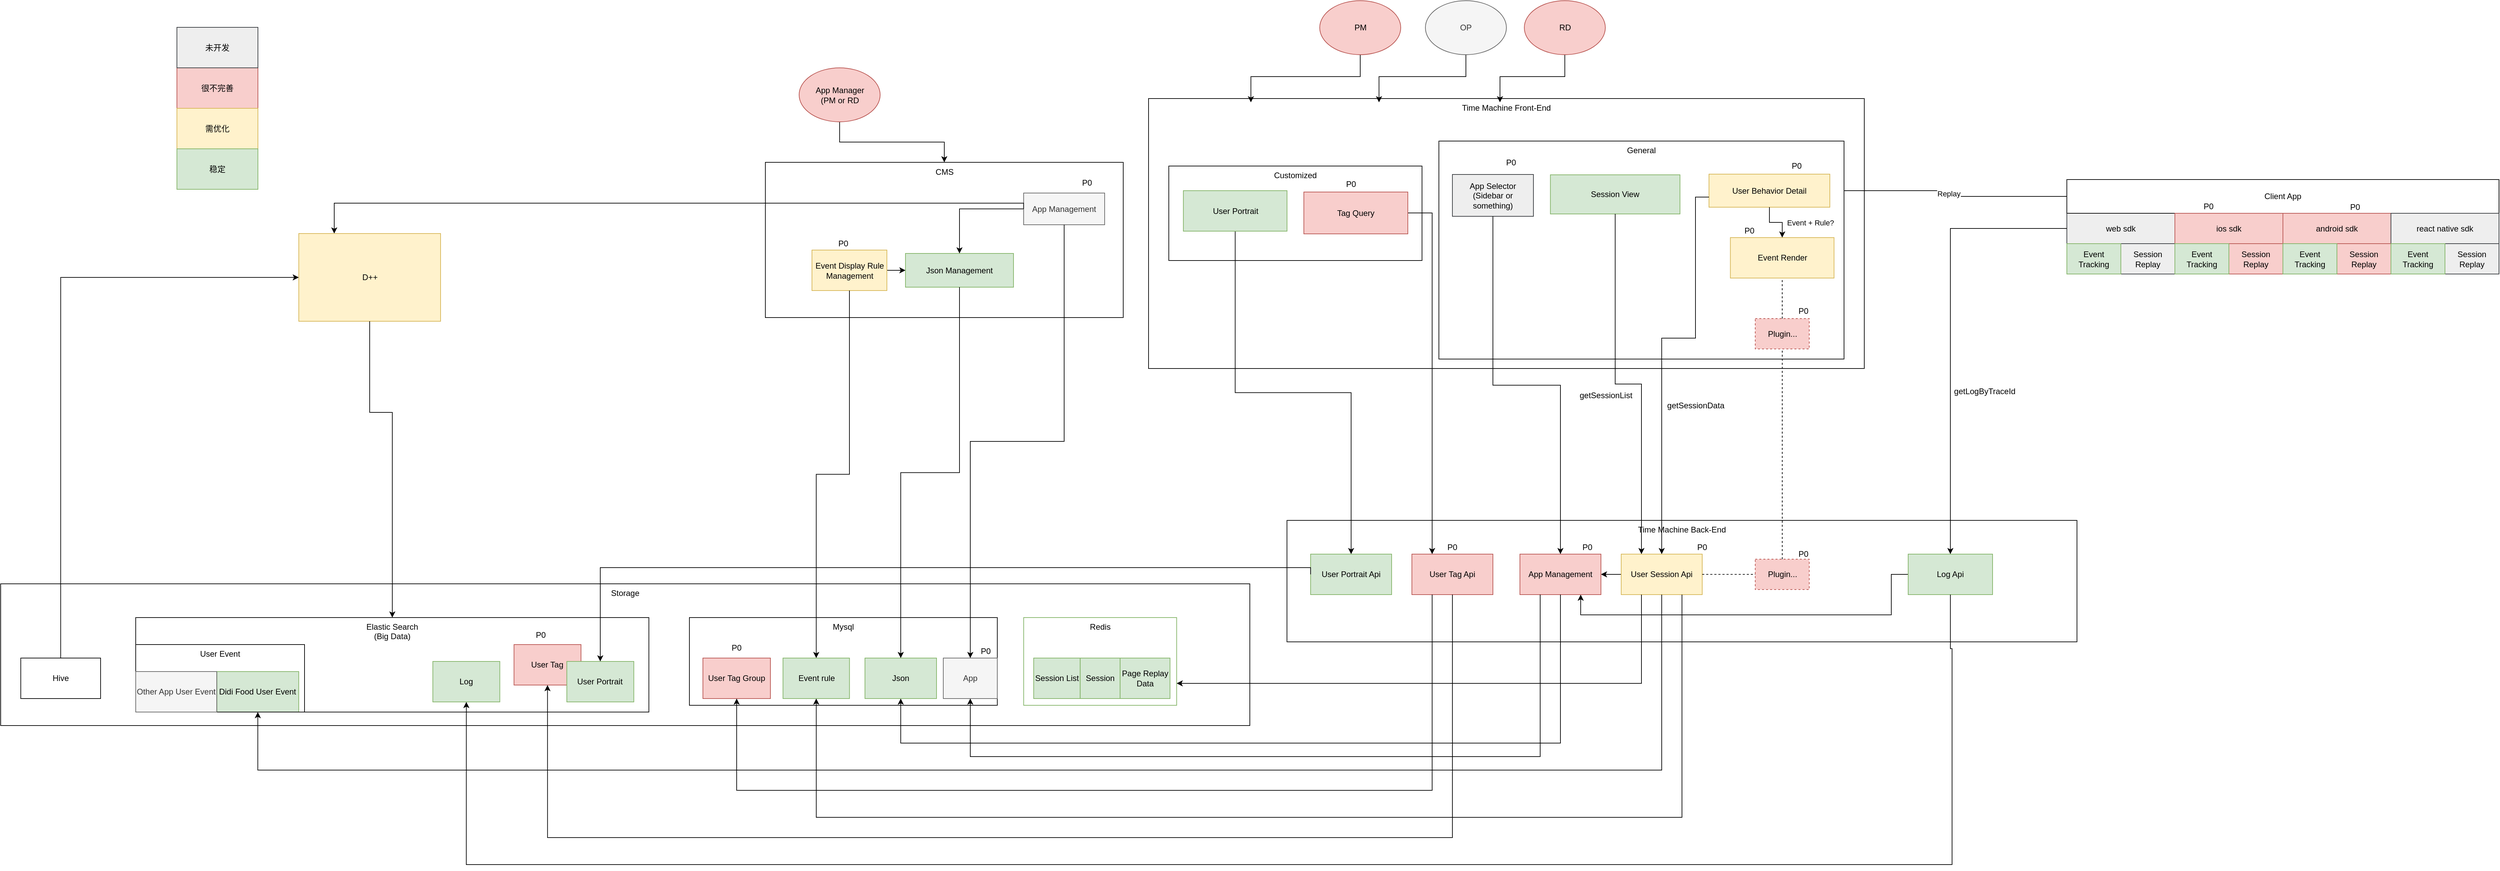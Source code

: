 <mxfile pages="1" version="11.2.5" type="github"><diagram id="bP3P4FXb_5J4TrEZQYwH" name="Page-1"><mxGraphModel dx="4734" dy="1974" grid="1" gridSize="10" guides="1" tooltips="1" connect="1" arrows="1" fold="1" page="1" pageScale="1" pageWidth="827" pageHeight="1169" math="0" shadow="0"><root><mxCell id="0"/><mxCell id="1" parent="0"/><mxCell id="wtptLM6L2ySSY_eZXbWe-39" value="Time Machine Front-End" style="rounded=0;whiteSpace=wrap;html=1;horizontal=1;verticalAlign=top;" parent="1" vertex="1"><mxGeometry x="-980" y="-345" width="1060" height="400" as="geometry"/></mxCell><mxCell id="9B6eqTTKq4jdx7kcRIGV-19" value="" style="group;fillColor=#eeeeee;strokeColor=#36393d;" parent="1" vertex="1" connectable="0"><mxGeometry x="380" y="-225" width="640" height="140" as="geometry"/></mxCell><mxCell id="wtptLM6L2ySSY_eZXbWe-14" value="web sdk" style="rounded=0;whiteSpace=wrap;html=1;fillColor=#eeeeee;strokeColor=#36393d;" parent="9B6eqTTKq4jdx7kcRIGV-19" vertex="1"><mxGeometry y="50" width="160" height="45" as="geometry"/></mxCell><mxCell id="wtptLM6L2ySSY_eZXbWe-19" value="Session&lt;br&gt;Replay" style="rounded=0;whiteSpace=wrap;html=1;fillColor=#eeeeee;strokeColor=#36393d;" parent="9B6eqTTKq4jdx7kcRIGV-19" vertex="1"><mxGeometry x="80" y="95" width="80" height="45" as="geometry"/></mxCell><mxCell id="wtptLM6L2ySSY_eZXbWe-23" value="Client App" style="rounded=0;whiteSpace=wrap;html=1;" parent="9B6eqTTKq4jdx7kcRIGV-19" vertex="1"><mxGeometry width="640" height="50" as="geometry"/></mxCell><mxCell id="wtptLM6L2ySSY_eZXbWe-24" value="Event Tracking" style="rounded=0;whiteSpace=wrap;html=1;fillColor=#d5e8d4;strokeColor=#82b366;" parent="9B6eqTTKq4jdx7kcRIGV-19" vertex="1"><mxGeometry y="95" width="80" height="45" as="geometry"/></mxCell><mxCell id="wtptLM6L2ySSY_eZXbWe-27" value="ios sdk" style="rounded=0;whiteSpace=wrap;html=1;fillColor=#f8cecc;strokeColor=#b85450;" parent="9B6eqTTKq4jdx7kcRIGV-19" vertex="1"><mxGeometry x="160" y="50" width="160" height="45" as="geometry"/></mxCell><mxCell id="wtptLM6L2ySSY_eZXbWe-28" value="Session&lt;br&gt;Replay" style="rounded=0;whiteSpace=wrap;html=1;fillColor=#f8cecc;strokeColor=#b85450;" parent="9B6eqTTKq4jdx7kcRIGV-19" vertex="1"><mxGeometry x="240" y="95" width="80" height="45" as="geometry"/></mxCell><mxCell id="wtptLM6L2ySSY_eZXbWe-29" value="Event Tracking" style="rounded=0;whiteSpace=wrap;html=1;fillColor=#d5e8d4;strokeColor=#82b366;" parent="9B6eqTTKq4jdx7kcRIGV-19" vertex="1"><mxGeometry x="160" y="95" width="80" height="45" as="geometry"/></mxCell><mxCell id="wtptLM6L2ySSY_eZXbWe-30" value="android sdk" style="rounded=0;whiteSpace=wrap;html=1;fillColor=#f8cecc;strokeColor=#b85450;" parent="9B6eqTTKq4jdx7kcRIGV-19" vertex="1"><mxGeometry x="320" y="50" width="160" height="45" as="geometry"/></mxCell><mxCell id="wtptLM6L2ySSY_eZXbWe-31" value="Session&lt;br&gt;Replay" style="rounded=0;whiteSpace=wrap;html=1;fillColor=#f8cecc;strokeColor=#b85450;" parent="9B6eqTTKq4jdx7kcRIGV-19" vertex="1"><mxGeometry x="400" y="95" width="80" height="45" as="geometry"/></mxCell><mxCell id="wtptLM6L2ySSY_eZXbWe-32" value="Event Tracking" style="rounded=0;whiteSpace=wrap;html=1;fillColor=#d5e8d4;strokeColor=#82b366;" parent="9B6eqTTKq4jdx7kcRIGV-19" vertex="1"><mxGeometry x="320" y="95" width="80" height="45" as="geometry"/></mxCell><mxCell id="wtptLM6L2ySSY_eZXbWe-35" value="react native sdk" style="rounded=0;whiteSpace=wrap;html=1;fillColor=#eeeeee;strokeColor=#36393d;" parent="9B6eqTTKq4jdx7kcRIGV-19" vertex="1"><mxGeometry x="480" y="50" width="160" height="45" as="geometry"/></mxCell><mxCell id="wtptLM6L2ySSY_eZXbWe-36" value="Session&lt;br&gt;Replay" style="rounded=0;whiteSpace=wrap;html=1;fillColor=#eeeeee;strokeColor=#36393d;" parent="9B6eqTTKq4jdx7kcRIGV-19" vertex="1"><mxGeometry x="560" y="95" width="80" height="45" as="geometry"/></mxCell><mxCell id="wtptLM6L2ySSY_eZXbWe-37" value="Event Tracking" style="rounded=0;whiteSpace=wrap;html=1;fillColor=#d5e8d4;strokeColor=#82b366;" parent="9B6eqTTKq4jdx7kcRIGV-19" vertex="1"><mxGeometry x="480" y="95" width="80" height="45" as="geometry"/></mxCell><mxCell id="b7EMGdvJzIcT-GLO1zS9-70" value="P0" style="text;html=1;strokeColor=none;fillColor=none;align=center;verticalAlign=middle;whiteSpace=wrap;rounded=0;" vertex="1" parent="9B6eqTTKq4jdx7kcRIGV-19"><mxGeometry x="407" y="31" width="40" height="20" as="geometry"/></mxCell><mxCell id="b7EMGdvJzIcT-GLO1zS9-71" value="P0" style="text;html=1;strokeColor=none;fillColor=none;align=center;verticalAlign=middle;whiteSpace=wrap;rounded=0;" vertex="1" parent="9B6eqTTKq4jdx7kcRIGV-19"><mxGeometry x="190" y="30" width="40" height="20" as="geometry"/></mxCell><mxCell id="9B6eqTTKq4jdx7kcRIGV-21" value="" style="group" parent="1" vertex="1" connectable="0"><mxGeometry x="-2150" y="374" width="1320" height="286" as="geometry"/></mxCell><mxCell id="wtptLM6L2ySSY_eZXbWe-74" value="Storage" style="rounded=0;whiteSpace=wrap;html=1;verticalAlign=top;" parent="9B6eqTTKq4jdx7kcRIGV-21" vertex="1"><mxGeometry x="-530" width="1850" height="210" as="geometry"/></mxCell><mxCell id="wtptLM6L2ySSY_eZXbWe-68" value="Redis" style="rounded=0;whiteSpace=wrap;html=1;verticalAlign=top;fillColor=none;strokeColor=#82b366;" parent="9B6eqTTKq4jdx7kcRIGV-21" vertex="1"><mxGeometry x="985.075" y="50" width="226.567" height="130" as="geometry"/></mxCell><mxCell id="wtptLM6L2ySSY_eZXbWe-71" value="Mysql" style="rounded=0;whiteSpace=wrap;html=1;verticalAlign=top;" parent="9B6eqTTKq4jdx7kcRIGV-21" vertex="1"><mxGeometry x="490" y="50" width="456" height="130" as="geometry"/></mxCell><mxCell id="9B6eqTTKq4jdx7kcRIGV-8" value="Event rule" style="rounded=0;whiteSpace=wrap;html=1;fillColor=#d5e8d4;strokeColor=#82b366;" parent="9B6eqTTKq4jdx7kcRIGV-21" vertex="1"><mxGeometry x="628.604" y="110" width="98.507" height="60" as="geometry"/></mxCell><mxCell id="9B6eqTTKq4jdx7kcRIGV-9" value="Json" style="rounded=0;whiteSpace=wrap;html=1;fillColor=#d5e8d4;strokeColor=#82b366;" parent="9B6eqTTKq4jdx7kcRIGV-21" vertex="1"><mxGeometry x="750" y="110" width="106" height="60" as="geometry"/></mxCell><mxCell id="9B6eqTTKq4jdx7kcRIGV-11" value="Session List" style="rounded=0;whiteSpace=wrap;html=1;fillColor=#d5e8d4;strokeColor=#82b366;" parent="9B6eqTTKq4jdx7kcRIGV-21" vertex="1"><mxGeometry x="999.851" y="110" width="68.955" height="60" as="geometry"/></mxCell><mxCell id="9B6eqTTKq4jdx7kcRIGV-14" value="Session" style="rounded=0;whiteSpace=wrap;html=1;fillColor=#d5e8d4;strokeColor=#82b366;" parent="9B6eqTTKq4jdx7kcRIGV-21" vertex="1"><mxGeometry x="1068.806" y="110" width="59.104" height="60" as="geometry"/></mxCell><mxCell id="9B6eqTTKq4jdx7kcRIGV-15" value="Page Replay Data" style="rounded=0;whiteSpace=wrap;html=1;fillColor=#d5e8d4;strokeColor=#82b366;" parent="9B6eqTTKq4jdx7kcRIGV-21" vertex="1"><mxGeometry x="1127.91" y="110" width="73.881" height="60" as="geometry"/></mxCell><mxCell id="9B6eqTTKq4jdx7kcRIGV-66" value="User Tag Group" style="rounded=0;whiteSpace=wrap;html=1;fillColor=#f8cecc;strokeColor=#b85450;" parent="9B6eqTTKq4jdx7kcRIGV-21" vertex="1"><mxGeometry x="510" y="110" width="100" height="60" as="geometry"/></mxCell><mxCell id="9B6eqTTKq4jdx7kcRIGV-65" value="" style="group;fillColor=#d5e8d4;strokeColor=#82b366;" parent="9B6eqTTKq4jdx7kcRIGV-21" vertex="1" connectable="0"><mxGeometry x="-70" y="50" width="500" height="140" as="geometry"/></mxCell><mxCell id="wtptLM6L2ySSY_eZXbWe-72" value="Elastic Search&lt;br&gt;(Big Data)" style="rounded=0;whiteSpace=wrap;html=1;verticalAlign=top;" parent="9B6eqTTKq4jdx7kcRIGV-65" vertex="1"><mxGeometry x="-260" width="760" height="140" as="geometry"/></mxCell><mxCell id="9B6eqTTKq4jdx7kcRIGV-1" value="Log" style="rounded=0;whiteSpace=wrap;html=1;fillColor=#d5e8d4;strokeColor=#82b366;" parent="9B6eqTTKq4jdx7kcRIGV-65" vertex="1"><mxGeometry x="180.024" y="65" width="99.22" height="60" as="geometry"/></mxCell><mxCell id="9B6eqTTKq4jdx7kcRIGV-2" value="User Tag" style="rounded=0;whiteSpace=wrap;html=1;fillColor=#f8cecc;strokeColor=#b85450;" parent="9B6eqTTKq4jdx7kcRIGV-65" vertex="1"><mxGeometry x="300.244" y="40" width="99.22" height="60" as="geometry"/></mxCell><mxCell id="9B6eqTTKq4jdx7kcRIGV-3" value="User Portrait" style="rounded=0;whiteSpace=wrap;html=1;fillColor=#d5e8d4;strokeColor=#82b366;" parent="9B6eqTTKq4jdx7kcRIGV-65" vertex="1"><mxGeometry x="378.463" y="65" width="99.22" height="60" as="geometry"/></mxCell><mxCell id="9B6eqTTKq4jdx7kcRIGV-4" value="Didi Food User Event" style="rounded=0;whiteSpace=wrap;html=1;fillColor=#d5e8d4;strokeColor=#82b366;" parent="9B6eqTTKq4jdx7kcRIGV-65" vertex="1"><mxGeometry x="-139.817" y="80" width="121.268" height="60" as="geometry"/></mxCell><mxCell id="9B6eqTTKq4jdx7kcRIGV-71" value="User Event" style="rounded=0;whiteSpace=wrap;html=1;fillColor=none;verticalAlign=top;" parent="9B6eqTTKq4jdx7kcRIGV-65" vertex="1"><mxGeometry x="-260" y="40" width="250" height="100" as="geometry"/></mxCell><mxCell id="b7EMGdvJzIcT-GLO1zS9-47" value="P0" style="text;html=1;strokeColor=none;fillColor=none;align=center;verticalAlign=middle;whiteSpace=wrap;rounded=0;" vertex="1" parent="9B6eqTTKq4jdx7kcRIGV-65"><mxGeometry x="320" y="16" width="40" height="20" as="geometry"/></mxCell><mxCell id="gairNj1TGJocdjv7lr5F-51" value="Hive" style="rounded=0;whiteSpace=wrap;html=1;labelBackgroundColor=none;" parent="9B6eqTTKq4jdx7kcRIGV-21" vertex="1"><mxGeometry x="-500.246" y="110" width="118.209" height="60" as="geometry"/></mxCell><mxCell id="b7EMGdvJzIcT-GLO1zS9-36" value="App" style="rounded=0;whiteSpace=wrap;html=1;fillColor=#f5f5f5;strokeColor=#666666;fontColor=#333333;" vertex="1" parent="9B6eqTTKq4jdx7kcRIGV-21"><mxGeometry x="866" y="110" width="80" height="60" as="geometry"/></mxCell><mxCell id="b7EMGdvJzIcT-GLO1zS9-48" value="P0" style="text;html=1;strokeColor=none;fillColor=none;align=center;verticalAlign=middle;whiteSpace=wrap;rounded=0;" vertex="1" parent="9B6eqTTKq4jdx7kcRIGV-21"><mxGeometry x="540" y="85" width="40" height="20" as="geometry"/></mxCell><mxCell id="b7EMGdvJzIcT-GLO1zS9-93" value="P0" style="text;html=1;strokeColor=none;fillColor=none;align=center;verticalAlign=middle;whiteSpace=wrap;rounded=0;" vertex="1" parent="9B6eqTTKq4jdx7kcRIGV-21"><mxGeometry x="909" y="90" width="40" height="20" as="geometry"/></mxCell><mxCell id="9B6eqTTKq4jdx7kcRIGV-22" value="" style="group" parent="1" vertex="1" connectable="0"><mxGeometry x="-775" y="280" width="1170" height="320" as="geometry"/></mxCell><mxCell id="wtptLM6L2ySSY_eZXbWe-58" value="Time Machine Back-End" style="rounded=0;whiteSpace=wrap;html=1;verticalAlign=top;" parent="9B6eqTTKq4jdx7kcRIGV-22" vertex="1"><mxGeometry width="1170" height="180" as="geometry"/></mxCell><mxCell id="gairNj1TGJocdjv7lr5F-35" style="edgeStyle=orthogonalEdgeStyle;rounded=0;orthogonalLoop=1;jettySize=auto;html=1;exitX=0.5;exitY=1;exitDx=0;exitDy=0;" parent="9B6eqTTKq4jdx7kcRIGV-22" edge="1"><mxGeometry relative="1" as="geometry"><mxPoint x="480" y="199" as="sourcePoint"/><mxPoint x="480" y="199" as="targetPoint"/></mxGeometry></mxCell><mxCell id="b7EMGdvJzIcT-GLO1zS9-29" style="edgeStyle=orthogonalEdgeStyle;rounded=0;orthogonalLoop=1;jettySize=auto;html=1;exitX=0;exitY=0.5;exitDx=0;exitDy=0;" edge="1" parent="9B6eqTTKq4jdx7kcRIGV-22" source="9B6eqTTKq4jdx7kcRIGV-37" target="b7EMGdvJzIcT-GLO1zS9-21"><mxGeometry relative="1" as="geometry"/></mxCell><mxCell id="9B6eqTTKq4jdx7kcRIGV-37" value="User Session Api" style="rounded=0;whiteSpace=wrap;html=1;fillColor=#fff2cc;strokeColor=#d6b656;" parent="9B6eqTTKq4jdx7kcRIGV-22" vertex="1"><mxGeometry x="495" y="50" width="120" height="60" as="geometry"/></mxCell><mxCell id="b7EMGdvJzIcT-GLO1zS9-32" style="edgeStyle=orthogonalEdgeStyle;rounded=0;orthogonalLoop=1;jettySize=auto;html=1;exitX=0;exitY=0.5;exitDx=0;exitDy=0;entryX=0.75;entryY=1;entryDx=0;entryDy=0;" edge="1" parent="9B6eqTTKq4jdx7kcRIGV-22" source="9B6eqTTKq4jdx7kcRIGV-44" target="b7EMGdvJzIcT-GLO1zS9-21"><mxGeometry relative="1" as="geometry"><Array as="points"><mxPoint x="895" y="80"/><mxPoint x="895" y="140"/><mxPoint x="435" y="140"/></Array></mxGeometry></mxCell><mxCell id="9B6eqTTKq4jdx7kcRIGV-44" value="Log Api" style="rounded=0;whiteSpace=wrap;html=1;fillColor=#d5e8d4;strokeColor=#82b366;" parent="9B6eqTTKq4jdx7kcRIGV-22" vertex="1"><mxGeometry x="920" y="50" width="125" height="60" as="geometry"/></mxCell><mxCell id="9B6eqTTKq4jdx7kcRIGV-47" value="User Tag Api" style="rounded=0;whiteSpace=wrap;html=1;fillColor=#f8cecc;strokeColor=#b85450;" parent="9B6eqTTKq4jdx7kcRIGV-22" vertex="1"><mxGeometry x="185" y="50" width="120" height="60" as="geometry"/></mxCell><mxCell id="9B6eqTTKq4jdx7kcRIGV-49" value="User Portrait Api" style="rounded=0;whiteSpace=wrap;html=1;fillColor=#d5e8d4;strokeColor=#82b366;" parent="9B6eqTTKq4jdx7kcRIGV-22" vertex="1"><mxGeometry x="35" y="50" width="120" height="60" as="geometry"/></mxCell><mxCell id="b7EMGdvJzIcT-GLO1zS9-8" value="Plugin..." style="rounded=0;whiteSpace=wrap;html=1;fillColor=#f8cecc;strokeColor=#b85450;dashed=1;" vertex="1" parent="9B6eqTTKq4jdx7kcRIGV-22"><mxGeometry x="693.5" y="57.5" width="80" height="45" as="geometry"/></mxCell><mxCell id="b7EMGdvJzIcT-GLO1zS9-9" value="" style="endArrow=none;dashed=1;html=1;exitX=1;exitY=0.5;exitDx=0;exitDy=0;entryX=0;entryY=0.5;entryDx=0;entryDy=0;" edge="1" parent="9B6eqTTKq4jdx7kcRIGV-22" source="9B6eqTTKq4jdx7kcRIGV-37" target="b7EMGdvJzIcT-GLO1zS9-8"><mxGeometry width="50" height="50" relative="1" as="geometry"><mxPoint x="643.5" y="90" as="sourcePoint"/><mxPoint x="693.5" y="40" as="targetPoint"/></mxGeometry></mxCell><mxCell id="b7EMGdvJzIcT-GLO1zS9-21" value="App Management" style="rounded=0;whiteSpace=wrap;html=1;fillColor=#f8cecc;strokeColor=#b85450;" vertex="1" parent="9B6eqTTKq4jdx7kcRIGV-22"><mxGeometry x="345" y="50" width="120" height="60" as="geometry"/></mxCell><mxCell id="b7EMGdvJzIcT-GLO1zS9-52" value="P0" style="text;html=1;strokeColor=none;fillColor=none;align=center;verticalAlign=middle;whiteSpace=wrap;rounded=0;" vertex="1" parent="9B6eqTTKq4jdx7kcRIGV-22"><mxGeometry x="225" y="30" width="40" height="20" as="geometry"/></mxCell><mxCell id="b7EMGdvJzIcT-GLO1zS9-54" value="P0" style="text;html=1;strokeColor=none;fillColor=none;align=center;verticalAlign=middle;whiteSpace=wrap;rounded=0;" vertex="1" parent="9B6eqTTKq4jdx7kcRIGV-22"><mxGeometry x="595" y="30" width="40" height="20" as="geometry"/></mxCell><mxCell id="b7EMGdvJzIcT-GLO1zS9-55" value="P0" style="text;html=1;strokeColor=none;fillColor=none;align=center;verticalAlign=middle;whiteSpace=wrap;rounded=0;" vertex="1" parent="9B6eqTTKq4jdx7kcRIGV-22"><mxGeometry x="745" y="40" width="40" height="20" as="geometry"/></mxCell><mxCell id="b7EMGdvJzIcT-GLO1zS9-56" value="P0" style="text;html=1;strokeColor=none;fillColor=none;align=center;verticalAlign=middle;whiteSpace=wrap;rounded=0;" vertex="1" parent="9B6eqTTKq4jdx7kcRIGV-22"><mxGeometry x="425" y="30" width="40" height="20" as="geometry"/></mxCell><mxCell id="9B6eqTTKq4jdx7kcRIGV-24" value="" style="group" parent="1" vertex="1" connectable="0"><mxGeometry x="-1547.5" y="-250.5" width="530" height="230" as="geometry"/></mxCell><mxCell id="wtptLM6L2ySSY_eZXbWe-41" value="CMS" style="rounded=0;whiteSpace=wrap;html=1;verticalAlign=top;" parent="9B6eqTTKq4jdx7kcRIGV-24" vertex="1"><mxGeometry width="530" height="230" as="geometry"/></mxCell><mxCell id="wtptLM6L2ySSY_eZXbWe-46" value="Json Management" style="rounded=0;whiteSpace=wrap;html=1;fillColor=#d5e8d4;strokeColor=#82b366;" parent="9B6eqTTKq4jdx7kcRIGV-24" vertex="1"><mxGeometry x="207.5" y="135" width="160" height="50" as="geometry"/></mxCell><mxCell id="gairNj1TGJocdjv7lr5F-20" style="edgeStyle=orthogonalEdgeStyle;rounded=0;orthogonalLoop=1;jettySize=auto;html=1;" parent="9B6eqTTKq4jdx7kcRIGV-24" source="wtptLM6L2ySSY_eZXbWe-47" target="wtptLM6L2ySSY_eZXbWe-46" edge="1"><mxGeometry relative="1" as="geometry"/></mxCell><mxCell id="wtptLM6L2ySSY_eZXbWe-47" value="Event Display Rule Management" style="rounded=0;whiteSpace=wrap;html=1;fillColor=#fff2cc;strokeColor=#d6b656;" parent="9B6eqTTKq4jdx7kcRIGV-24" vertex="1"><mxGeometry x="69" y="130" width="111" height="60" as="geometry"/></mxCell><mxCell id="gairNj1TGJocdjv7lr5F-18" style="edgeStyle=orthogonalEdgeStyle;rounded=0;orthogonalLoop=1;jettySize=auto;html=1;" parent="9B6eqTTKq4jdx7kcRIGV-24" source="wtptLM6L2ySSY_eZXbWe-49" target="wtptLM6L2ySSY_eZXbWe-46" edge="1"><mxGeometry relative="1" as="geometry"/></mxCell><mxCell id="wtptLM6L2ySSY_eZXbWe-49" value="App Management" style="rounded=0;whiteSpace=wrap;html=1;fillColor=#f5f5f5;strokeColor=#666666;fontColor=#333333;" parent="9B6eqTTKq4jdx7kcRIGV-24" vertex="1"><mxGeometry x="382.5" y="45.5" width="120" height="47" as="geometry"/></mxCell><mxCell id="b7EMGdvJzIcT-GLO1zS9-51" value="P0" style="text;html=1;strokeColor=none;fillColor=none;align=center;verticalAlign=middle;whiteSpace=wrap;rounded=0;" vertex="1" parent="9B6eqTTKq4jdx7kcRIGV-24"><mxGeometry x="456" y="20" width="40" height="20" as="geometry"/></mxCell><mxCell id="b7EMGdvJzIcT-GLO1zS9-94" value="P0" style="text;html=1;strokeColor=none;fillColor=none;align=center;verticalAlign=middle;whiteSpace=wrap;rounded=0;" vertex="1" parent="9B6eqTTKq4jdx7kcRIGV-24"><mxGeometry x="95.5" y="110" width="40" height="20" as="geometry"/></mxCell><mxCell id="b7EMGdvJzIcT-GLO1zS9-34" value="" style="edgeStyle=orthogonalEdgeStyle;rounded=0;orthogonalLoop=1;jettySize=auto;html=1;" edge="1" parent="1" source="9B6eqTTKq4jdx7kcRIGV-25" target="wtptLM6L2ySSY_eZXbWe-41"><mxGeometry relative="1" as="geometry"/></mxCell><mxCell id="9B6eqTTKq4jdx7kcRIGV-25" value="App Manager&lt;br&gt;(PM or RD" style="ellipse;whiteSpace=wrap;html=1;fillColor=#f8cecc;strokeColor=#b85450;" parent="1" vertex="1"><mxGeometry x="-1497.5" y="-390.5" width="120" height="80" as="geometry"/></mxCell><mxCell id="9B6eqTTKq4jdx7kcRIGV-27" value="很不完善" style="rounded=0;whiteSpace=wrap;html=1;fillColor=#f8cecc;strokeColor=#b85450;" parent="1" vertex="1"><mxGeometry x="-2419" y="-390.5" width="120" height="60" as="geometry"/></mxCell><mxCell id="9B6eqTTKq4jdx7kcRIGV-28" value="需优化" style="rounded=0;whiteSpace=wrap;html=1;fillColor=#fff2cc;strokeColor=#d6b656;" parent="1" vertex="1"><mxGeometry x="-2419" y="-330.5" width="120" height="60" as="geometry"/></mxCell><mxCell id="9B6eqTTKq4jdx7kcRIGV-29" value="稳定" style="rounded=0;whiteSpace=wrap;html=1;fillColor=#d5e8d4;strokeColor=#82b366;" parent="1" vertex="1"><mxGeometry x="-2419" y="-270.5" width="120" height="60" as="geometry"/></mxCell><mxCell id="9B6eqTTKq4jdx7kcRIGV-40" style="edgeStyle=orthogonalEdgeStyle;rounded=0;orthogonalLoop=1;jettySize=auto;html=1;exitX=0.5;exitY=1;exitDx=0;exitDy=0;entryX=0.5;entryY=1;entryDx=0;entryDy=0;" parent="1" source="9B6eqTTKq4jdx7kcRIGV-37" target="9B6eqTTKq4jdx7kcRIGV-4" edge="1"><mxGeometry relative="1" as="geometry"><Array as="points"><mxPoint x="-220" y="650"/><mxPoint x="-2299" y="650"/></Array></mxGeometry></mxCell><mxCell id="wtptLM6L2ySSY_eZXbWe-55" value="Replay" style="edgeStyle=orthogonalEdgeStyle;rounded=0;orthogonalLoop=1;jettySize=auto;html=1;exitX=0;exitY=0.5;exitDx=0;exitDy=0;entryX=1;entryY=0.5;entryDx=0;entryDy=0;" parent="1" source="wtptLM6L2ySSY_eZXbWe-23" target="wtptLM6L2ySSY_eZXbWe-45" edge="1"><mxGeometry relative="1" as="geometry"/></mxCell><mxCell id="9B6eqTTKq4jdx7kcRIGV-45" style="edgeStyle=orthogonalEdgeStyle;rounded=0;orthogonalLoop=1;jettySize=auto;html=1;" parent="1" source="wtptLM6L2ySSY_eZXbWe-14" target="9B6eqTTKq4jdx7kcRIGV-44" edge="1"><mxGeometry relative="1" as="geometry"/></mxCell><mxCell id="b7EMGdvJzIcT-GLO1zS9-4" value="getLogByTraceId" style="text;html=1;resizable=0;points=[];align=center;verticalAlign=middle;labelBackgroundColor=#ffffff;" vertex="1" connectable="0" parent="9B6eqTTKq4jdx7kcRIGV-45"><mxGeometry x="0.313" relative="1" as="geometry"><mxPoint x="50" y="-16" as="offset"/></mxGeometry></mxCell><mxCell id="9B6eqTTKq4jdx7kcRIGV-46" style="edgeStyle=orthogonalEdgeStyle;rounded=0;orthogonalLoop=1;jettySize=auto;html=1;entryX=0.5;entryY=1;entryDx=0;entryDy=0;exitX=0.5;exitY=1;exitDx=0;exitDy=0;" parent="1" source="9B6eqTTKq4jdx7kcRIGV-44" target="9B6eqTTKq4jdx7kcRIGV-1" edge="1"><mxGeometry relative="1" as="geometry"><Array as="points"><mxPoint x="208" y="470"/><mxPoint x="210" y="470"/><mxPoint x="210" y="790"/><mxPoint x="-1990" y="790"/></Array></mxGeometry></mxCell><mxCell id="9B6eqTTKq4jdx7kcRIGV-50" style="edgeStyle=orthogonalEdgeStyle;rounded=0;orthogonalLoop=1;jettySize=auto;html=1;exitX=0;exitY=0.5;exitDx=0;exitDy=0;" parent="1" source="9B6eqTTKq4jdx7kcRIGV-49" target="9B6eqTTKq4jdx7kcRIGV-3" edge="1"><mxGeometry relative="1" as="geometry"><Array as="points"><mxPoint x="-1792" y="350"/></Array></mxGeometry></mxCell><mxCell id="9B6eqTTKq4jdx7kcRIGV-59" style="edgeStyle=orthogonalEdgeStyle;rounded=0;orthogonalLoop=1;jettySize=auto;html=1;exitX=0.5;exitY=1;exitDx=0;exitDy=0;entryX=0.143;entryY=0.014;entryDx=0;entryDy=0;entryPerimeter=0;" parent="1" source="9B6eqTTKq4jdx7kcRIGV-54" target="wtptLM6L2ySSY_eZXbWe-39" edge="1"><mxGeometry relative="1" as="geometry"/></mxCell><mxCell id="9B6eqTTKq4jdx7kcRIGV-54" value="PM" style="ellipse;whiteSpace=wrap;html=1;fillColor=#f8cecc;strokeColor=#b85450;" parent="1" vertex="1"><mxGeometry x="-726.5" y="-490" width="120" height="80" as="geometry"/></mxCell><mxCell id="9B6eqTTKq4jdx7kcRIGV-58" style="edgeStyle=orthogonalEdgeStyle;rounded=0;orthogonalLoop=1;jettySize=auto;html=1;exitX=0.5;exitY=1;exitDx=0;exitDy=0;entryX=0.322;entryY=0.014;entryDx=0;entryDy=0;entryPerimeter=0;" parent="1" source="9B6eqTTKq4jdx7kcRIGV-55" target="wtptLM6L2ySSY_eZXbWe-39" edge="1"><mxGeometry relative="1" as="geometry"/></mxCell><mxCell id="9B6eqTTKq4jdx7kcRIGV-55" value="OP" style="ellipse;whiteSpace=wrap;html=1;fillColor=#f5f5f5;strokeColor=#666666;fontColor=#333333;" parent="1" vertex="1"><mxGeometry x="-570" y="-490" width="120" height="80" as="geometry"/></mxCell><mxCell id="9B6eqTTKq4jdx7kcRIGV-57" style="edgeStyle=orthogonalEdgeStyle;rounded=0;orthogonalLoop=1;jettySize=auto;html=1;exitX=0.5;exitY=1;exitDx=0;exitDy=0;entryX=0.491;entryY=0.014;entryDx=0;entryDy=0;entryPerimeter=0;" parent="1" source="9B6eqTTKq4jdx7kcRIGV-56" target="wtptLM6L2ySSY_eZXbWe-39" edge="1"><mxGeometry relative="1" as="geometry"/></mxCell><mxCell id="9B6eqTTKq4jdx7kcRIGV-56" value="RD" style="ellipse;whiteSpace=wrap;html=1;fillColor=#f8cecc;strokeColor=#b85450;" parent="1" vertex="1"><mxGeometry x="-423.5" y="-490" width="120" height="80" as="geometry"/></mxCell><mxCell id="9B6eqTTKq4jdx7kcRIGV-61" style="edgeStyle=orthogonalEdgeStyle;rounded=0;orthogonalLoop=1;jettySize=auto;html=1;" parent="1" source="gairNj1TGJocdjv7lr5F-1" target="9B6eqTTKq4jdx7kcRIGV-47" edge="1"><mxGeometry relative="1" as="geometry"><Array as="points"><mxPoint x="-560" y="-175"/></Array></mxGeometry></mxCell><mxCell id="9B6eqTTKq4jdx7kcRIGV-70" value="Other App User Event" style="rounded=0;whiteSpace=wrap;html=1;fillColor=#f5f5f5;strokeColor=#666666;fontColor=#333333;" parent="1" vertex="1"><mxGeometry x="-2480" y="504" width="120" height="60" as="geometry"/></mxCell><mxCell id="9B6eqTTKq4jdx7kcRIGV-72" style="edgeStyle=orthogonalEdgeStyle;rounded=0;orthogonalLoop=1;jettySize=auto;html=1;exitX=0;exitY=0.5;exitDx=0;exitDy=0;entryX=0.25;entryY=0;entryDx=0;entryDy=0;" parent="1" source="wtptLM6L2ySSY_eZXbWe-49" target="gairNj1TGJocdjv7lr5F-40" edge="1"><mxGeometry relative="1" as="geometry"><Array as="points"><mxPoint x="-1165" y="-190"/><mxPoint x="-2186" y="-190"/></Array></mxGeometry></mxCell><mxCell id="gairNj1TGJocdjv7lr5F-40" value="D++" style="rounded=0;whiteSpace=wrap;html=1;labelBackgroundColor=none;fillColor=#fff2cc;strokeColor=#d6b656;" parent="1" vertex="1"><mxGeometry x="-2238.5" y="-145" width="210" height="130" as="geometry"/></mxCell><mxCell id="9B6eqTTKq4jdx7kcRIGV-6" style="edgeStyle=orthogonalEdgeStyle;rounded=0;orthogonalLoop=1;jettySize=auto;html=1;exitX=0.5;exitY=1;exitDx=0;exitDy=0;entryX=0.5;entryY=0;entryDx=0;entryDy=0;" parent="1" source="gairNj1TGJocdjv7lr5F-40" target="wtptLM6L2ySSY_eZXbWe-72" edge="1"><mxGeometry relative="1" as="geometry"><mxPoint x="-2100" y="420" as="targetPoint"/><Array as="points"><mxPoint x="-2133" y="120"/><mxPoint x="-2100" y="120"/></Array></mxGeometry></mxCell><mxCell id="gairNj1TGJocdjv7lr5F-54" style="edgeStyle=orthogonalEdgeStyle;rounded=0;orthogonalLoop=1;jettySize=auto;html=1;entryX=0;entryY=0.5;entryDx=0;entryDy=0;exitX=0.5;exitY=0;exitDx=0;exitDy=0;" parent="1" source="gairNj1TGJocdjv7lr5F-51" target="gairNj1TGJocdjv7lr5F-40" edge="1"><mxGeometry relative="1" as="geometry"><mxPoint x="-2591" y="480" as="sourcePoint"/><Array as="points"><mxPoint x="-2591" y="-80"/></Array></mxGeometry></mxCell><mxCell id="b7EMGdvJzIcT-GLO1zS9-6" style="edgeStyle=orthogonalEdgeStyle;rounded=0;orthogonalLoop=1;jettySize=auto;html=1;exitX=0.25;exitY=1;exitDx=0;exitDy=0;entryX=1;entryY=0.75;entryDx=0;entryDy=0;" edge="1" parent="1" source="9B6eqTTKq4jdx7kcRIGV-37" target="wtptLM6L2ySSY_eZXbWe-68"><mxGeometry relative="1" as="geometry"/></mxCell><mxCell id="9B6eqTTKq4jdx7kcRIGV-60" style="edgeStyle=orthogonalEdgeStyle;rounded=0;orthogonalLoop=1;jettySize=auto;html=1;exitX=0.5;exitY=1;exitDx=0;exitDy=0;" parent="1" source="9B6eqTTKq4jdx7kcRIGV-31" target="9B6eqTTKq4jdx7kcRIGV-49" edge="1"><mxGeometry relative="1" as="geometry"/></mxCell><mxCell id="b7EMGdvJzIcT-GLO1zS9-17" value="" style="group" vertex="1" connectable="0" parent="1"><mxGeometry x="-950" y="-245" width="375" height="140" as="geometry"/></mxCell><mxCell id="9B6eqTTKq4jdx7kcRIGV-73" value="Customized" style="rounded=0;whiteSpace=wrap;html=1;fillColor=none;verticalAlign=top;" parent="b7EMGdvJzIcT-GLO1zS9-17" vertex="1"><mxGeometry width="375" height="140" as="geometry"/></mxCell><mxCell id="gairNj1TGJocdjv7lr5F-1" value="Tag Query" style="rounded=0;whiteSpace=wrap;html=1;labelBackgroundColor=none;fillColor=#f8cecc;strokeColor=#b85450;" parent="b7EMGdvJzIcT-GLO1zS9-17" vertex="1"><mxGeometry x="200" y="38.5" width="154" height="62" as="geometry"/></mxCell><mxCell id="9B6eqTTKq4jdx7kcRIGV-31" value="User Portrait" style="rounded=0;whiteSpace=wrap;html=1;fillColor=#d5e8d4;strokeColor=#82b366;" parent="b7EMGdvJzIcT-GLO1zS9-17" vertex="1"><mxGeometry x="21.559" y="36.5" width="153.529" height="60" as="geometry"/></mxCell><mxCell id="b7EMGdvJzIcT-GLO1zS9-49" value="P0" style="text;html=1;strokeColor=none;fillColor=none;align=center;verticalAlign=middle;whiteSpace=wrap;rounded=0;" vertex="1" parent="b7EMGdvJzIcT-GLO1zS9-17"><mxGeometry x="250" y="16.5" width="40" height="20" as="geometry"/></mxCell><mxCell id="b7EMGdvJzIcT-GLO1zS9-24" style="edgeStyle=orthogonalEdgeStyle;rounded=0;orthogonalLoop=1;jettySize=auto;html=1;exitX=0.5;exitY=1;exitDx=0;exitDy=0;entryX=0.5;entryY=0;entryDx=0;entryDy=0;" edge="1" parent="1" source="wtptLM6L2ySSY_eZXbWe-46" target="9B6eqTTKq4jdx7kcRIGV-9"><mxGeometry relative="1" as="geometry"/></mxCell><mxCell id="b7EMGdvJzIcT-GLO1zS9-25" style="edgeStyle=orthogonalEdgeStyle;rounded=0;orthogonalLoop=1;jettySize=auto;html=1;exitX=0.5;exitY=1;exitDx=0;exitDy=0;" edge="1" parent="1" source="wtptLM6L2ySSY_eZXbWe-47" target="9B6eqTTKq4jdx7kcRIGV-8"><mxGeometry relative="1" as="geometry"/></mxCell><mxCell id="b7EMGdvJzIcT-GLO1zS9-27" value="" style="group" vertex="1" connectable="0" parent="1"><mxGeometry x="-550" y="-282" width="600" height="323" as="geometry"/></mxCell><mxCell id="b7EMGdvJzIcT-GLO1zS9-26" value="General" style="rounded=0;whiteSpace=wrap;html=1;verticalAlign=top;" vertex="1" parent="b7EMGdvJzIcT-GLO1zS9-27"><mxGeometry width="600" height="323" as="geometry"/></mxCell><mxCell id="wtptLM6L2ySSY_eZXbWe-42" value="Session View" style="rounded=0;whiteSpace=wrap;html=1;fillColor=#d5e8d4;strokeColor=#82b366;" parent="b7EMGdvJzIcT-GLO1zS9-27" vertex="1"><mxGeometry x="165.147" y="50" width="191.912" height="58" as="geometry"/></mxCell><mxCell id="wtptLM6L2ySSY_eZXbWe-45" value="User Behavior Detail" style="rounded=0;whiteSpace=wrap;html=1;fillColor=#fff2cc;strokeColor=#d6b656;" parent="b7EMGdvJzIcT-GLO1zS9-27" vertex="1"><mxGeometry x="400" y="49" width="179" height="49" as="geometry"/></mxCell><mxCell id="gairNj1TGJocdjv7lr5F-13" value="Event Render" style="rounded=0;whiteSpace=wrap;html=1;labelBackgroundColor=none;fillColor=#fff2cc;strokeColor=#d6b656;" parent="b7EMGdvJzIcT-GLO1zS9-27" vertex="1"><mxGeometry x="431.691" y="143" width="153.529" height="60" as="geometry"/></mxCell><mxCell id="gairNj1TGJocdjv7lr5F-6" value="Plugin..." style="rounded=0;whiteSpace=wrap;html=1;fillColor=#f8cecc;strokeColor=#b85450;dashed=1;" parent="b7EMGdvJzIcT-GLO1zS9-27" vertex="1"><mxGeometry x="468.5" y="263" width="80" height="45" as="geometry"/></mxCell><mxCell id="b7EMGdvJzIcT-GLO1zS9-13" value="App Selector&lt;br&gt;(Sidebar or something)" style="rounded=0;whiteSpace=wrap;html=1;direction=south;fillColor=#eeeeee;strokeColor=#36393d;" vertex="1" parent="b7EMGdvJzIcT-GLO1zS9-27"><mxGeometry x="20" y="49.5" width="120" height="62" as="geometry"/></mxCell><mxCell id="b7EMGdvJzIcT-GLO1zS9-20" value="Event + Rule?" style="edgeStyle=orthogonalEdgeStyle;rounded=0;orthogonalLoop=1;jettySize=auto;html=1;entryX=0.5;entryY=0;entryDx=0;entryDy=0;" edge="1" parent="b7EMGdvJzIcT-GLO1zS9-27" source="wtptLM6L2ySSY_eZXbWe-45" target="gairNj1TGJocdjv7lr5F-13"><mxGeometry x="0.302" y="42" relative="1" as="geometry"><mxPoint as="offset"/></mxGeometry></mxCell><mxCell id="b7EMGdvJzIcT-GLO1zS9-12" value="" style="endArrow=none;dashed=1;html=1;entryX=0.5;entryY=1;entryDx=0;entryDy=0;" edge="1" parent="b7EMGdvJzIcT-GLO1zS9-27" source="gairNj1TGJocdjv7lr5F-6" target="gairNj1TGJocdjv7lr5F-13"><mxGeometry width="50" height="50" relative="1" as="geometry"><mxPoint x="-420" y="52" as="sourcePoint"/><mxPoint x="-430" y="-248" as="targetPoint"/></mxGeometry></mxCell><mxCell id="b7EMGdvJzIcT-GLO1zS9-50" value="P0" style="text;html=1;strokeColor=none;fillColor=none;align=center;verticalAlign=middle;whiteSpace=wrap;rounded=0;" vertex="1" parent="b7EMGdvJzIcT-GLO1zS9-27"><mxGeometry x="86.5" y="21.5" width="40" height="20" as="geometry"/></mxCell><mxCell id="b7EMGdvJzIcT-GLO1zS9-53" value="P0" style="text;html=1;strokeColor=none;fillColor=none;align=center;verticalAlign=middle;whiteSpace=wrap;rounded=0;" vertex="1" parent="b7EMGdvJzIcT-GLO1zS9-27"><mxGeometry x="520" y="241.5" width="40" height="20" as="geometry"/></mxCell><mxCell id="b7EMGdvJzIcT-GLO1zS9-68" value="P0" style="text;html=1;strokeColor=none;fillColor=none;align=center;verticalAlign=middle;whiteSpace=wrap;rounded=0;" vertex="1" parent="b7EMGdvJzIcT-GLO1zS9-27"><mxGeometry x="510" y="27" width="40" height="20" as="geometry"/></mxCell><mxCell id="b7EMGdvJzIcT-GLO1zS9-69" value="P0" style="text;html=1;strokeColor=none;fillColor=none;align=center;verticalAlign=middle;whiteSpace=wrap;rounded=0;" vertex="1" parent="b7EMGdvJzIcT-GLO1zS9-27"><mxGeometry x="440" y="123" width="40" height="20" as="geometry"/></mxCell><mxCell id="b7EMGdvJzIcT-GLO1zS9-28" style="edgeStyle=orthogonalEdgeStyle;rounded=0;orthogonalLoop=1;jettySize=auto;html=1;exitX=1;exitY=0.5;exitDx=0;exitDy=0;" edge="1" parent="1" source="b7EMGdvJzIcT-GLO1zS9-13" target="b7EMGdvJzIcT-GLO1zS9-21"><mxGeometry relative="1" as="geometry"/></mxCell><mxCell id="b7EMGdvJzIcT-GLO1zS9-30" style="edgeStyle=orthogonalEdgeStyle;rounded=0;orthogonalLoop=1;jettySize=auto;html=1;exitX=0.5;exitY=1;exitDx=0;exitDy=0;entryX=0.5;entryY=1;entryDx=0;entryDy=0;" edge="1" parent="1" source="b7EMGdvJzIcT-GLO1zS9-21" target="9B6eqTTKq4jdx7kcRIGV-9"><mxGeometry relative="1" as="geometry"><Array as="points"><mxPoint x="-370" y="610"/><mxPoint x="-1347" y="610"/></Array></mxGeometry></mxCell><mxCell id="b7EMGdvJzIcT-GLO1zS9-1" style="edgeStyle=orthogonalEdgeStyle;rounded=0;orthogonalLoop=1;jettySize=auto;html=1;exitX=0.5;exitY=1;exitDx=0;exitDy=0;entryX=0.25;entryY=0;entryDx=0;entryDy=0;" edge="1" parent="1" source="wtptLM6L2ySSY_eZXbWe-42" target="9B6eqTTKq4jdx7kcRIGV-37"><mxGeometry relative="1" as="geometry"/></mxCell><mxCell id="b7EMGdvJzIcT-GLO1zS9-2" value="getSessionList" style="text;html=1;resizable=0;points=[];align=center;verticalAlign=middle;labelBackgroundColor=#ffffff;" vertex="1" connectable="0" parent="b7EMGdvJzIcT-GLO1zS9-1"><mxGeometry x="-0.082" y="18" relative="1" as="geometry"><mxPoint x="-32.5" y="20" as="offset"/></mxGeometry></mxCell><mxCell id="9B6eqTTKq4jdx7kcRIGV-42" style="edgeStyle=orthogonalEdgeStyle;rounded=0;orthogonalLoop=1;jettySize=auto;html=1;" parent="1" source="wtptLM6L2ySSY_eZXbWe-45" target="9B6eqTTKq4jdx7kcRIGV-37" edge="1"><mxGeometry relative="1" as="geometry"><Array as="points"><mxPoint x="-170" y="-199"/><mxPoint x="-170" y="10"/><mxPoint x="-220" y="10"/></Array></mxGeometry></mxCell><mxCell id="b7EMGdvJzIcT-GLO1zS9-3" value="getSessionData" style="text;html=1;resizable=0;points=[];align=center;verticalAlign=middle;labelBackgroundColor=#ffffff;" vertex="1" connectable="0" parent="9B6eqTTKq4jdx7kcRIGV-42"><mxGeometry x="0.242" y="-1" relative="1" as="geometry"><mxPoint x="51" y="7" as="offset"/></mxGeometry></mxCell><mxCell id="b7EMGdvJzIcT-GLO1zS9-31" style="edgeStyle=orthogonalEdgeStyle;rounded=0;orthogonalLoop=1;jettySize=auto;html=1;exitX=0.5;exitY=1;exitDx=0;exitDy=0;entryX=0.5;entryY=1;entryDx=0;entryDy=0;" edge="1" parent="1" source="9B6eqTTKq4jdx7kcRIGV-47" target="9B6eqTTKq4jdx7kcRIGV-2"><mxGeometry relative="1" as="geometry"><Array as="points"><mxPoint x="-530" y="750"/><mxPoint x="-1870" y="750"/></Array></mxGeometry></mxCell><mxCell id="b7EMGdvJzIcT-GLO1zS9-11" value="" style="endArrow=none;dashed=1;html=1;exitX=0.5;exitY=0;exitDx=0;exitDy=0;entryX=0.5;entryY=1;entryDx=0;entryDy=0;" edge="1" parent="1" source="b7EMGdvJzIcT-GLO1zS9-8" target="gairNj1TGJocdjv7lr5F-6"><mxGeometry width="50" height="50" relative="1" as="geometry"><mxPoint x="-71.5" y="152.5" as="sourcePoint"/><mxPoint x="17" y="150" as="targetPoint"/></mxGeometry></mxCell><mxCell id="b7EMGdvJzIcT-GLO1zS9-33" style="edgeStyle=orthogonalEdgeStyle;rounded=0;orthogonalLoop=1;jettySize=auto;html=1;exitX=0.75;exitY=1;exitDx=0;exitDy=0;entryX=0.5;entryY=1;entryDx=0;entryDy=0;" edge="1" parent="1" source="9B6eqTTKq4jdx7kcRIGV-37" target="9B6eqTTKq4jdx7kcRIGV-8"><mxGeometry relative="1" as="geometry"><Array as="points"><mxPoint x="-190" y="720"/><mxPoint x="-1472" y="720"/></Array></mxGeometry></mxCell><mxCell id="b7EMGdvJzIcT-GLO1zS9-41" style="edgeStyle=orthogonalEdgeStyle;rounded=0;orthogonalLoop=1;jettySize=auto;html=1;exitX=0.25;exitY=1;exitDx=0;exitDy=0;entryX=0.5;entryY=1;entryDx=0;entryDy=0;" edge="1" parent="1" source="b7EMGdvJzIcT-GLO1zS9-21" target="b7EMGdvJzIcT-GLO1zS9-36"><mxGeometry relative="1" as="geometry"><Array as="points"><mxPoint x="-400" y="630"/><mxPoint x="-1244" y="630"/></Array></mxGeometry></mxCell><mxCell id="b7EMGdvJzIcT-GLO1zS9-42" style="edgeStyle=orthogonalEdgeStyle;rounded=0;orthogonalLoop=1;jettySize=auto;html=1;exitX=0.25;exitY=1;exitDx=0;exitDy=0;entryX=0.5;entryY=1;entryDx=0;entryDy=0;" edge="1" parent="1" source="9B6eqTTKq4jdx7kcRIGV-47" target="9B6eqTTKq4jdx7kcRIGV-66"><mxGeometry relative="1" as="geometry"><Array as="points"><mxPoint x="-560" y="680"/><mxPoint x="-1590" y="680"/></Array></mxGeometry></mxCell><mxCell id="b7EMGdvJzIcT-GLO1zS9-43" style="edgeStyle=orthogonalEdgeStyle;rounded=0;orthogonalLoop=1;jettySize=auto;html=1;exitX=0.5;exitY=1;exitDx=0;exitDy=0;" edge="1" parent="1" source="wtptLM6L2ySSY_eZXbWe-49" target="b7EMGdvJzIcT-GLO1zS9-36"><mxGeometry relative="1" as="geometry"/></mxCell><mxCell id="b7EMGdvJzIcT-GLO1zS9-45" value="未开发" style="rounded=0;whiteSpace=wrap;html=1;fillColor=#eeeeee;strokeColor=#36393d;" vertex="1" parent="1"><mxGeometry x="-2419" y="-450.5" width="120" height="60" as="geometry"/></mxCell></root></mxGraphModel></diagram></mxfile>